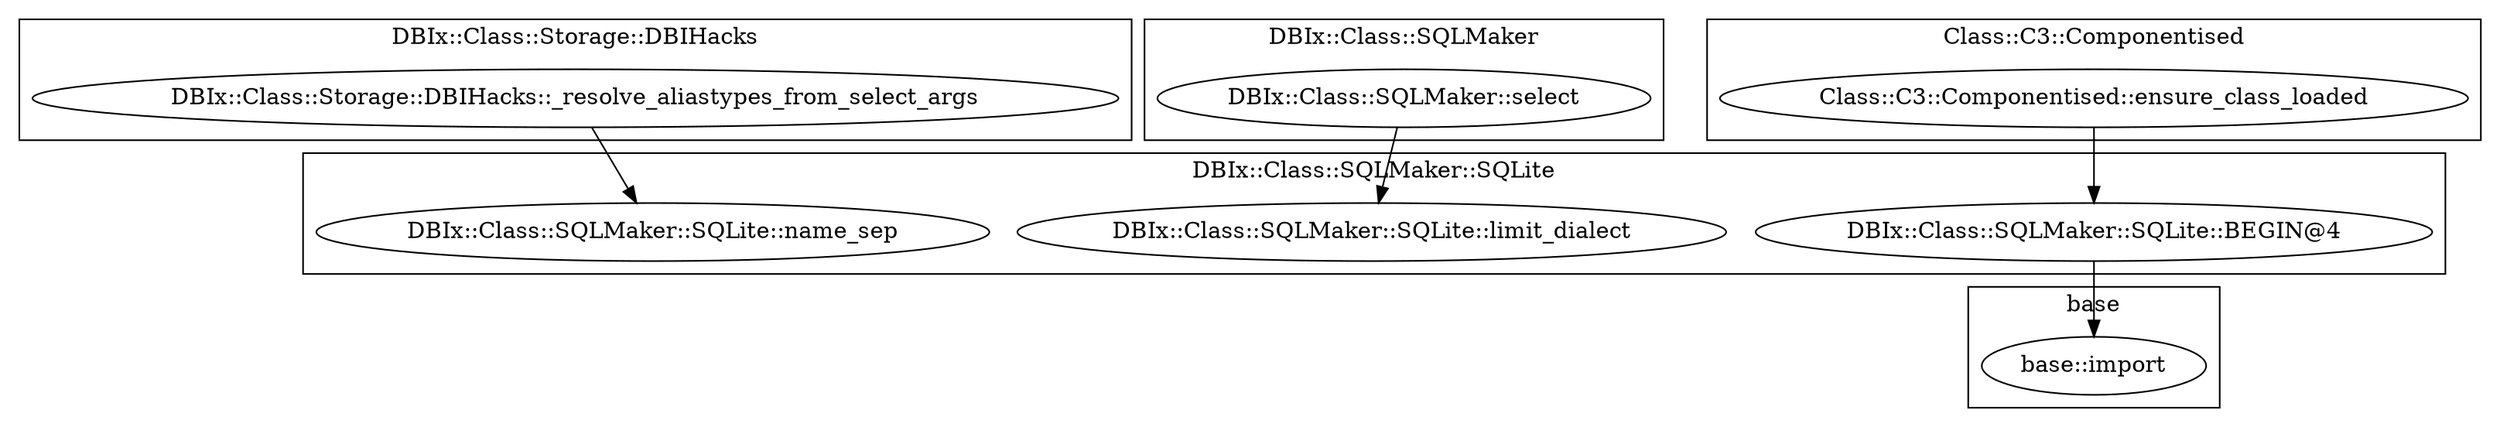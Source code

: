 digraph {
graph [overlap=false]
subgraph cluster_DBIx_Class_Storage_DBIHacks {
	label="DBIx::Class::Storage::DBIHacks";
	"DBIx::Class::Storage::DBIHacks::_resolve_aliastypes_from_select_args";
}
subgraph cluster_DBIx_Class_SQLMaker {
	label="DBIx::Class::SQLMaker";
	"DBIx::Class::SQLMaker::select";
}
subgraph cluster_base {
	label="base";
	"base::import";
}
subgraph cluster_Class_C3_Componentised {
	label="Class::C3::Componentised";
	"Class::C3::Componentised::ensure_class_loaded";
}
subgraph cluster_DBIx_Class_SQLMaker_SQLite {
	label="DBIx::Class::SQLMaker::SQLite";
	"DBIx::Class::SQLMaker::SQLite::BEGIN@4";
	"DBIx::Class::SQLMaker::SQLite::name_sep";
	"DBIx::Class::SQLMaker::SQLite::limit_dialect";
}
"DBIx::Class::Storage::DBIHacks::_resolve_aliastypes_from_select_args" -> "DBIx::Class::SQLMaker::SQLite::name_sep";
"DBIx::Class::SQLMaker::SQLite::BEGIN@4" -> "base::import";
"Class::C3::Componentised::ensure_class_loaded" -> "DBIx::Class::SQLMaker::SQLite::BEGIN@4";
"DBIx::Class::SQLMaker::select" -> "DBIx::Class::SQLMaker::SQLite::limit_dialect";
}

